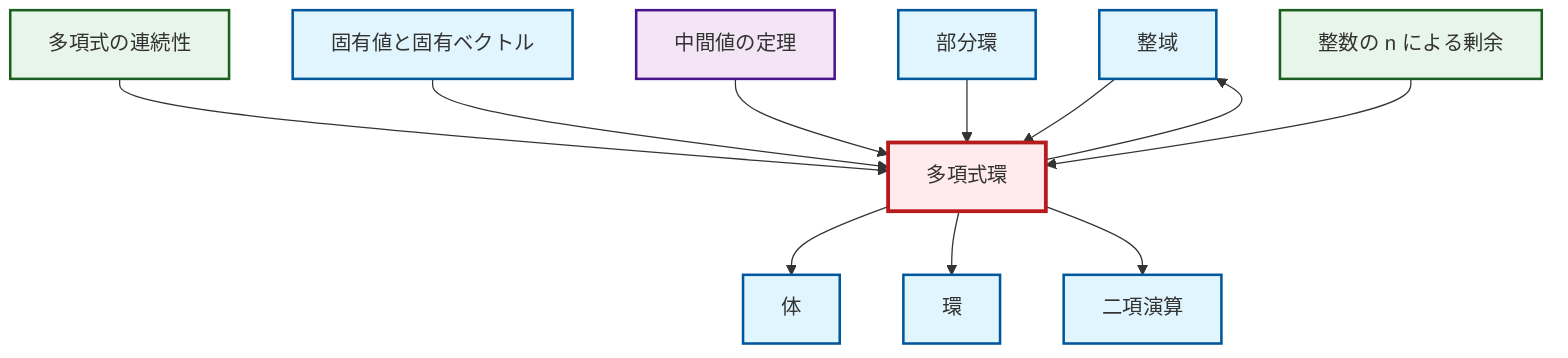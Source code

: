 graph TD
    classDef definition fill:#e1f5fe,stroke:#01579b,stroke-width:2px
    classDef theorem fill:#f3e5f5,stroke:#4a148c,stroke-width:2px
    classDef axiom fill:#fff3e0,stroke:#e65100,stroke-width:2px
    classDef example fill:#e8f5e9,stroke:#1b5e20,stroke-width:2px
    classDef current fill:#ffebee,stroke:#b71c1c,stroke-width:3px
    def-binary-operation["二項演算"]:::definition
    def-integral-domain["整域"]:::definition
    def-eigenvalue-eigenvector["固有値と固有ベクトル"]:::definition
    thm-intermediate-value["中間値の定理"]:::theorem
    def-ring["環"]:::definition
    ex-polynomial-continuity["多項式の連続性"]:::example
    ex-quotient-integers-mod-n["整数の n による剰余"]:::example
    def-subring["部分環"]:::definition
    def-field["体"]:::definition
    def-polynomial-ring["多項式環"]:::definition
    def-polynomial-ring --> def-field
    def-polynomial-ring --> def-ring
    ex-polynomial-continuity --> def-polynomial-ring
    def-eigenvalue-eigenvector --> def-polynomial-ring
    thm-intermediate-value --> def-polynomial-ring
    def-integral-domain --> def-polynomial-ring
    def-subring --> def-polynomial-ring
    def-polynomial-ring --> def-binary-operation
    ex-quotient-integers-mod-n --> def-polynomial-ring
    def-polynomial-ring --> def-integral-domain
    class def-polynomial-ring current